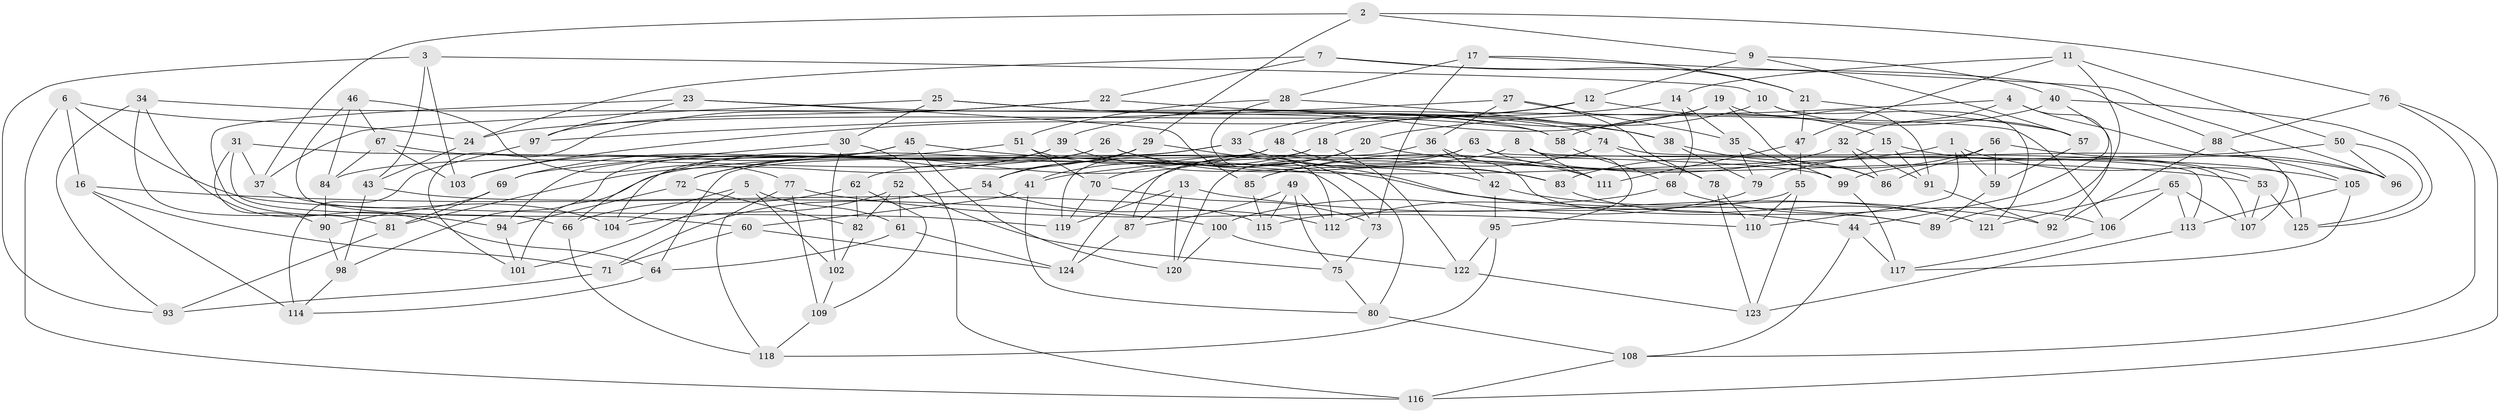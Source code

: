 // Generated by graph-tools (version 1.1) at 2025/11/02/27/25 16:11:50]
// undirected, 125 vertices, 250 edges
graph export_dot {
graph [start="1"]
  node [color=gray90,style=filled];
  1;
  2;
  3;
  4;
  5;
  6;
  7;
  8;
  9;
  10;
  11;
  12;
  13;
  14;
  15;
  16;
  17;
  18;
  19;
  20;
  21;
  22;
  23;
  24;
  25;
  26;
  27;
  28;
  29;
  30;
  31;
  32;
  33;
  34;
  35;
  36;
  37;
  38;
  39;
  40;
  41;
  42;
  43;
  44;
  45;
  46;
  47;
  48;
  49;
  50;
  51;
  52;
  53;
  54;
  55;
  56;
  57;
  58;
  59;
  60;
  61;
  62;
  63;
  64;
  65;
  66;
  67;
  68;
  69;
  70;
  71;
  72;
  73;
  74;
  75;
  76;
  77;
  78;
  79;
  80;
  81;
  82;
  83;
  84;
  85;
  86;
  87;
  88;
  89;
  90;
  91;
  92;
  93;
  94;
  95;
  96;
  97;
  98;
  99;
  100;
  101;
  102;
  103;
  104;
  105;
  106;
  107;
  108;
  109;
  110;
  111;
  112;
  113;
  114;
  115;
  116;
  117;
  118;
  119;
  120;
  121;
  122;
  123;
  124;
  125;
  1 -- 105;
  1 -- 59;
  1 -- 110;
  1 -- 41;
  2 -- 37;
  2 -- 29;
  2 -- 76;
  2 -- 9;
  3 -- 10;
  3 -- 93;
  3 -- 103;
  3 -- 43;
  4 -- 20;
  4 -- 92;
  4 -- 107;
  4 -- 32;
  5 -- 104;
  5 -- 102;
  5 -- 61;
  5 -- 101;
  6 -- 119;
  6 -- 16;
  6 -- 116;
  6 -- 24;
  7 -- 24;
  7 -- 21;
  7 -- 22;
  7 -- 88;
  8 -- 125;
  8 -- 95;
  8 -- 62;
  8 -- 111;
  9 -- 40;
  9 -- 12;
  9 -- 57;
  10 -- 18;
  10 -- 57;
  10 -- 121;
  11 -- 50;
  11 -- 47;
  11 -- 14;
  11 -- 89;
  12 -- 15;
  12 -- 48;
  12 -- 103;
  13 -- 120;
  13 -- 92;
  13 -- 119;
  13 -- 87;
  14 -- 68;
  14 -- 24;
  14 -- 35;
  15 -- 91;
  15 -- 53;
  15 -- 79;
  16 -- 114;
  16 -- 71;
  16 -- 100;
  17 -- 28;
  17 -- 21;
  17 -- 73;
  17 -- 96;
  18 -- 122;
  18 -- 119;
  18 -- 41;
  19 -- 86;
  19 -- 91;
  19 -- 39;
  19 -- 33;
  20 -- 54;
  20 -- 70;
  20 -- 53;
  21 -- 47;
  21 -- 57;
  22 -- 106;
  22 -- 101;
  22 -- 97;
  23 -- 94;
  23 -- 58;
  23 -- 97;
  23 -- 85;
  24 -- 43;
  25 -- 30;
  25 -- 74;
  25 -- 37;
  25 -- 38;
  26 -- 98;
  26 -- 84;
  26 -- 83;
  26 -- 96;
  27 -- 97;
  27 -- 35;
  27 -- 36;
  27 -- 78;
  28 -- 112;
  28 -- 38;
  28 -- 51;
  29 -- 66;
  29 -- 54;
  29 -- 44;
  30 -- 69;
  30 -- 102;
  30 -- 116;
  31 -- 73;
  31 -- 66;
  31 -- 90;
  31 -- 37;
  32 -- 91;
  32 -- 85;
  32 -- 86;
  33 -- 101;
  33 -- 111;
  33 -- 72;
  34 -- 58;
  34 -- 93;
  34 -- 81;
  34 -- 64;
  35 -- 79;
  35 -- 99;
  36 -- 87;
  36 -- 42;
  36 -- 89;
  37 -- 104;
  38 -- 86;
  38 -- 79;
  39 -- 42;
  39 -- 81;
  39 -- 104;
  40 -- 58;
  40 -- 44;
  40 -- 125;
  41 -- 60;
  41 -- 80;
  42 -- 95;
  42 -- 121;
  43 -- 115;
  43 -- 98;
  44 -- 108;
  44 -- 117;
  45 -- 120;
  45 -- 89;
  45 -- 94;
  45 -- 103;
  46 -- 84;
  46 -- 60;
  46 -- 77;
  46 -- 67;
  47 -- 55;
  47 -- 111;
  48 -- 83;
  48 -- 64;
  48 -- 72;
  49 -- 87;
  49 -- 115;
  49 -- 112;
  49 -- 75;
  50 -- 99;
  50 -- 125;
  50 -- 96;
  51 -- 70;
  51 -- 80;
  51 -- 69;
  52 -- 104;
  52 -- 75;
  52 -- 61;
  52 -- 82;
  53 -- 125;
  53 -- 107;
  54 -- 71;
  54 -- 112;
  55 -- 110;
  55 -- 115;
  55 -- 123;
  56 -- 96;
  56 -- 86;
  56 -- 59;
  56 -- 83;
  57 -- 59;
  58 -- 68;
  59 -- 89;
  60 -- 124;
  60 -- 71;
  61 -- 124;
  61 -- 64;
  62 -- 66;
  62 -- 82;
  62 -- 109;
  63 -- 124;
  63 -- 113;
  63 -- 120;
  63 -- 111;
  64 -- 114;
  65 -- 107;
  65 -- 121;
  65 -- 106;
  65 -- 113;
  66 -- 118;
  67 -- 84;
  67 -- 99;
  67 -- 103;
  68 -- 112;
  68 -- 106;
  69 -- 81;
  69 -- 90;
  70 -- 73;
  70 -- 119;
  71 -- 93;
  72 -- 94;
  72 -- 82;
  73 -- 75;
  74 -- 78;
  74 -- 107;
  74 -- 85;
  75 -- 80;
  76 -- 108;
  76 -- 116;
  76 -- 88;
  77 -- 109;
  77 -- 110;
  77 -- 118;
  78 -- 123;
  78 -- 110;
  79 -- 100;
  80 -- 108;
  81 -- 93;
  82 -- 102;
  83 -- 121;
  84 -- 90;
  85 -- 115;
  87 -- 124;
  88 -- 105;
  88 -- 92;
  90 -- 98;
  91 -- 92;
  94 -- 101;
  95 -- 122;
  95 -- 118;
  97 -- 114;
  98 -- 114;
  99 -- 117;
  100 -- 122;
  100 -- 120;
  102 -- 109;
  105 -- 113;
  105 -- 117;
  106 -- 117;
  108 -- 116;
  109 -- 118;
  113 -- 123;
  122 -- 123;
}
